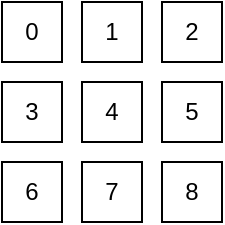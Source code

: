 <mxfile version="21.4.0" type="github">
  <diagram name="Page-1" id="efiSxyvcPWCt6TFxefLS">
    <mxGraphModel dx="238" dy="638" grid="1" gridSize="10" guides="1" tooltips="1" connect="1" arrows="1" fold="1" page="1" pageScale="1" pageWidth="827" pageHeight="1169" math="0" shadow="0">
      <root>
        <mxCell id="0" />
        <mxCell id="1" parent="0" />
        <mxCell id="ctcNRUzTQWmfry_NwUIp-1" value="0" style="whiteSpace=wrap;html=1;aspect=fixed;" vertex="1" parent="1">
          <mxGeometry x="200" y="600" width="30" height="30" as="geometry" />
        </mxCell>
        <mxCell id="ctcNRUzTQWmfry_NwUIp-2" value="1" style="whiteSpace=wrap;html=1;aspect=fixed;" vertex="1" parent="1">
          <mxGeometry x="240" y="600" width="30" height="30" as="geometry" />
        </mxCell>
        <mxCell id="ctcNRUzTQWmfry_NwUIp-3" value="2" style="whiteSpace=wrap;html=1;aspect=fixed;" vertex="1" parent="1">
          <mxGeometry x="280" y="600" width="30" height="30" as="geometry" />
        </mxCell>
        <mxCell id="ctcNRUzTQWmfry_NwUIp-4" value="5" style="whiteSpace=wrap;html=1;aspect=fixed;" vertex="1" parent="1">
          <mxGeometry x="280" y="640" width="30" height="30" as="geometry" />
        </mxCell>
        <mxCell id="ctcNRUzTQWmfry_NwUIp-5" value="4" style="whiteSpace=wrap;html=1;aspect=fixed;" vertex="1" parent="1">
          <mxGeometry x="240" y="640" width="30" height="30" as="geometry" />
        </mxCell>
        <mxCell id="ctcNRUzTQWmfry_NwUIp-6" value="3" style="whiteSpace=wrap;html=1;aspect=fixed;" vertex="1" parent="1">
          <mxGeometry x="200" y="640" width="30" height="30" as="geometry" />
        </mxCell>
        <mxCell id="ctcNRUzTQWmfry_NwUIp-7" value="8" style="whiteSpace=wrap;html=1;aspect=fixed;" vertex="1" parent="1">
          <mxGeometry x="280" y="680" width="30" height="30" as="geometry" />
        </mxCell>
        <mxCell id="ctcNRUzTQWmfry_NwUIp-8" value="7" style="whiteSpace=wrap;html=1;aspect=fixed;" vertex="1" parent="1">
          <mxGeometry x="240" y="680" width="30" height="30" as="geometry" />
        </mxCell>
        <mxCell id="ctcNRUzTQWmfry_NwUIp-9" value="6" style="whiteSpace=wrap;html=1;aspect=fixed;" vertex="1" parent="1">
          <mxGeometry x="200" y="680" width="30" height="30" as="geometry" />
        </mxCell>
      </root>
    </mxGraphModel>
  </diagram>
</mxfile>
